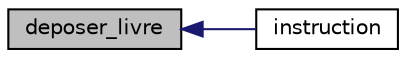 digraph "deposer_livre"
{
  edge [fontname="Helvetica",fontsize="10",labelfontname="Helvetica",labelfontsize="10"];
  node [fontname="Helvetica",fontsize="10",shape=record];
  rankdir="LR";
  Node1 [label="deposer_livre",height=0.2,width=0.4,color="black", fillcolor="grey75", style="filled", fontcolor="black"];
  Node1 -> Node2 [dir="back",color="midnightblue",fontsize="10",style="solid",fontname="Helvetica"];
  Node2 [label="instruction",height=0.2,width=0.4,color="black", fillcolor="white", style="filled",URL="$menu_8c.html#a7b27fa1cd88be135a242f9c137dd745e"];
}
